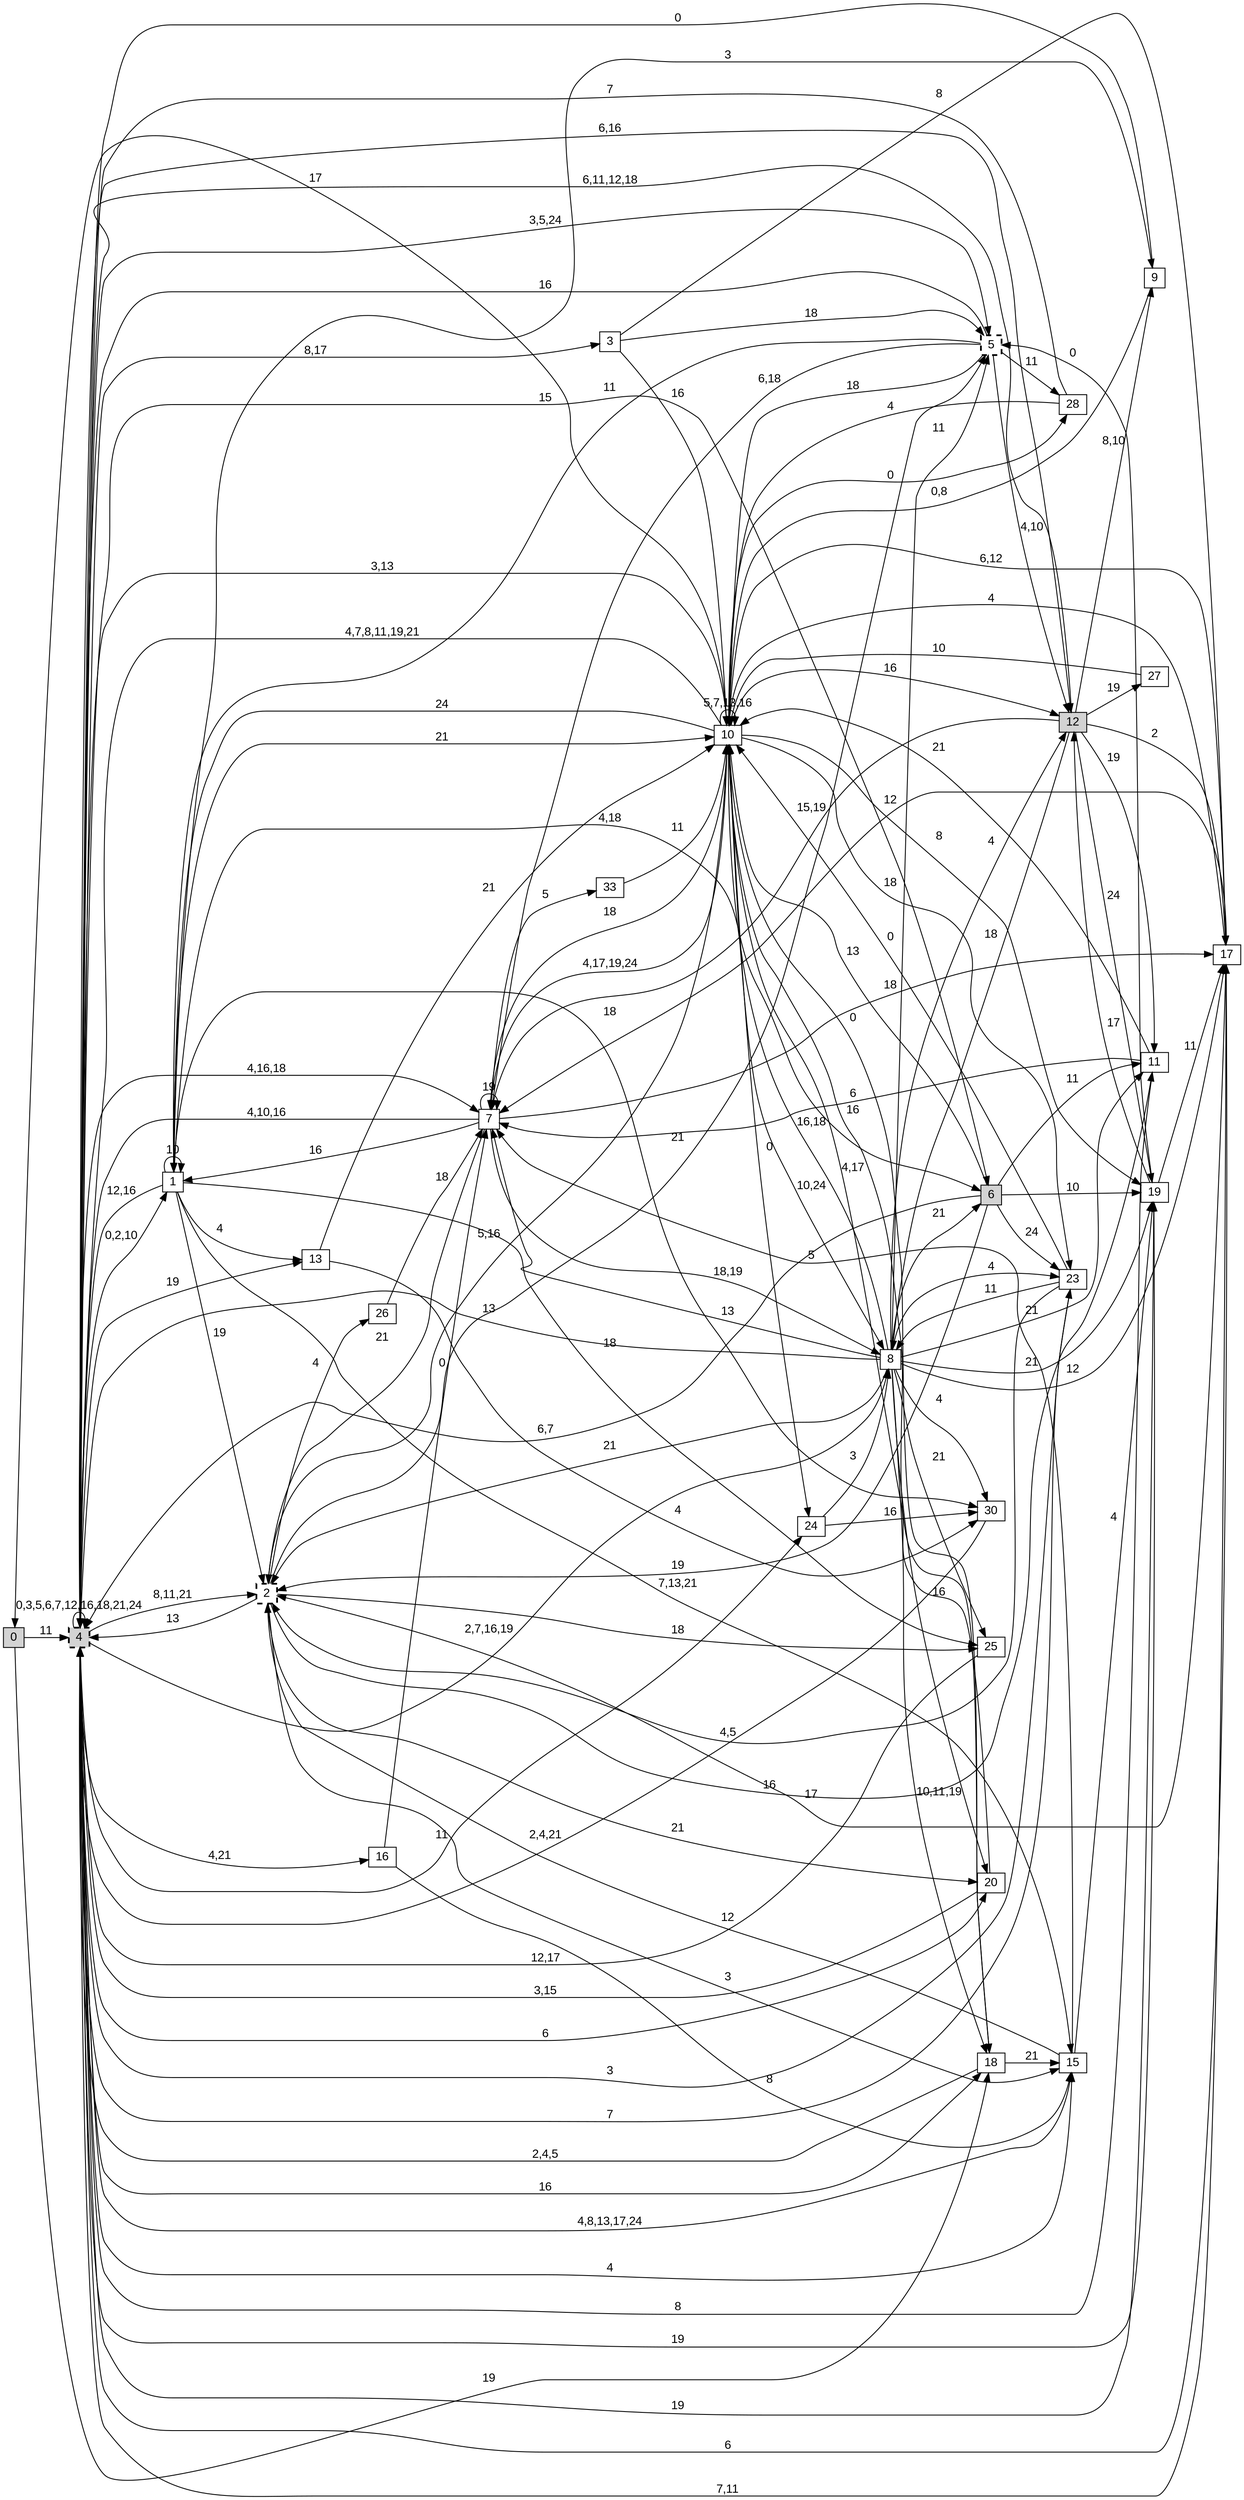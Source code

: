digraph "NDFA" {
  rankdir=LR
  node [shape=box width=0.1 height=0.1 fontname=Arial]
  edge [fontname=Arial]
/* Estados */
 s0 [label="0" style="filled"] /* I:1 F:0 D:0 */
 s1 [label="1" ] /* I:0 F:0 D:0 */
 s2 [label="2" style="bold,dashed"] /* I:0 F:1 D:0 */
 s3 [label="3" ] /* I:0 F:0 D:0 */
 s4 [label="4" style="filled,bold,dashed"] /* I:1 F:1 D:0 */
 s5 [label="5" style="bold,dashed"] /* I:0 F:1 D:0 */
 s6 [label="6" style="filled"] /* I:1 F:0 D:0 */
 s7 [label="7" ] /* I:0 F:0 D:0 */
 s8 [label="8" ] /* I:0 F:0 D:0 */
 s9 [label="9" ] /* I:0 F:0 D:0 */
 s10 [label="10" ] /* I:0 F:0 D:0 */
 s11 [label="11" ] /* I:0 F:0 D:0 */
 s12 [label="12" style="filled"] /* I:1 F:0 D:0 */
 s13 [label="13" ] /* I:0 F:0 D:0 */
 s15 [label="15" ] /* I:0 F:0 D:0 */
 s16 [label="16" ] /* I:0 F:0 D:0 */
 s17 [label="17" ] /* I:0 F:0 D:0 */
 s18 [label="18" ] /* I:0 F:0 D:0 */
 s19 [label="19" ] /* I:0 F:0 D:0 */
 s20 [label="20" ] /* I:0 F:0 D:0 */
 s23 [label="23" ] /* I:0 F:0 D:0 */
 s24 [label="24" ] /* I:0 F:0 D:0 */
 s25 [label="25" ] /* I:0 F:0 D:0 */
 s26 [label="26" ] /* I:0 F:0 D:0 */
 s27 [label="27" ] /* I:0 F:0 D:0 */
 s28 [label="28" ] /* I:0 F:0 D:0 */
 s30 [label="30" ] /* I:0 F:0 D:0 */
 s33 [label="33" ] /* I:0 F:0 D:0 */
/* Transiciones */
  s0 -> s4 [label="11"]
  s0 -> s18 [label="19"]
  s1 -> s1 [label="10"]
  s1 -> s2 [label="19"]
  s1 -> s4 [label="12,16"]
  s1 -> s6 [label="4,18"]
  s1 -> s9 [label="3"]
  s1 -> s10 [label="21"]
  s1 -> s13 [label="4"]
  s1 -> s15 [label="7,13,21"]
  s1 -> s25 [label="18"]
  s1 -> s30 [label="18"]
  s2 -> s4 [label="13"]
  s2 -> s5 [label="21"]
  s2 -> s10 [label="5,16"]
  s2 -> s11 [label="16"]
  s2 -> s15 [label="3"]
  s2 -> s20 [label="21"]
  s2 -> s25 [label="18"]
  s2 -> s26 [label="4"]
  s3 -> s5 [label="18"]
  s3 -> s10 [label="16"]
  s3 -> s17 [label="8"]
  s4 -> s1 [label="0,2,10"]
  s4 -> s2 [label="8,11,21"]
  s4 -> s3 [label="8,17"]
  s4 -> s4 [label="0,3,5,6,7,12,16,18,21,24"]
  s4 -> s5 [label="3,5,24"]
  s4 -> s6 [label="15"]
  s4 -> s7 [label="4,16,18"]
  s4 -> s8 [label="2,7,16,19"]
  s4 -> s10 [label="3,13"]
  s4 -> s12 [label="6,16"]
  s4 -> s13 [label="19"]
  s4 -> s15 [label="4"]
  s4 -> s16 [label="4,21"]
  s4 -> s17 [label="6"]
  s4 -> s18 [label="16"]
  s4 -> s19 [label="19"]
  s4 -> s20 [label="6"]
  s4 -> s23 [label="7"]
  s4 -> s24 [label="11"]
  s5 -> s1 [label="11"]
  s5 -> s4 [label="16"]
  s5 -> s7 [label="6,18"]
  s5 -> s10 [label="18"]
  s5 -> s12 [label="4,10"]
  s5 -> s28 [label="11"]
  s6 -> s2 [label="19"]
  s6 -> s4 [label="6,7"]
  s6 -> s10 [label="13"]
  s6 -> s11 [label="11"]
  s6 -> s19 [label="10"]
  s6 -> s23 [label="24"]
  s7 -> s1 [label="16"]
  s7 -> s2 [label="21"]
  s7 -> s4 [label="4,10,16"]
  s7 -> s7 [label="19"]
  s7 -> s8 [label="18,19"]
  s7 -> s10 [label="4,17,19,24"]
  s7 -> s17 [label="18"]
  s7 -> s33 [label="5"]
  s8 -> s2 [label="21"]
  s8 -> s4 [label="13"]
  s8 -> s5 [label="11"]
  s8 -> s6 [label="21"]
  s8 -> s7 [label="13"]
  s8 -> s10 [label="16,18"]
  s8 -> s11 [label="21"]
  s8 -> s12 [label="4"]
  s8 -> s17 [label="12"]
  s8 -> s18 [label="10,11,19"]
  s8 -> s19 [label="21"]
  s8 -> s20 [label="16"]
  s8 -> s23 [label="4"]
  s8 -> s25 [label="21"]
  s8 -> s30 [label="4"]
  s9 -> s4 [label="0"]
  s9 -> s10 [label="0,8"]
  s10 -> s0 [label="17"]
  s10 -> s1 [label="24"]
  s10 -> s4 [label="4,7,8,11,19,21"]
  s10 -> s7 [label="18"]
  s10 -> s8 [label="10,24"]
  s10 -> s10 [label="5,7,13,16"]
  s10 -> s12 [label="16"]
  s10 -> s17 [label="6,12"]
  s10 -> s18 [label="16"]
  s10 -> s19 [label="8"]
  s10 -> s23 [label="18"]
  s10 -> s24 [label="0"]
  s10 -> s28 [label="0"]
  s11 -> s4 [label="8"]
  s11 -> s7 [label="6"]
  s11 -> s10 [label="21"]
  s12 -> s4 [label="6,11,12,18"]
  s12 -> s7 [label="15,19"]
  s12 -> s8 [label="18"]
  s12 -> s9 [label="8,10"]
  s12 -> s11 [label="19"]
  s12 -> s17 [label="2"]
  s12 -> s19 [label="24"]
  s12 -> s27 [label="19"]
  s13 -> s10 [label="21"]
  s13 -> s30 [label="4"]
  s15 -> s2 [label="12"]
  s15 -> s4 [label="4,8,13,17,24"]
  s15 -> s7 [label="5"]
  s15 -> s19 [label="4"]
  s16 -> s7 [label="0"]
  s16 -> s15 [label="8"]
  s17 -> s2 [label="17"]
  s17 -> s4 [label="7,11"]
  s17 -> s7 [label="12"]
  s17 -> s10 [label="4"]
  s18 -> s4 [label="2,4,5"]
  s18 -> s10 [label="0"]
  s18 -> s15 [label="21"]
  s19 -> s4 [label="19"]
  s19 -> s5 [label="0"]
  s19 -> s12 [label="17"]
  s19 -> s17 [label="11"]
  s20 -> s4 [label="3,15"]
  s20 -> s10 [label="4,17"]
  s23 -> s2 [label="4,5"]
  s23 -> s4 [label="3"]
  s23 -> s8 [label="11"]
  s23 -> s10 [label="0"]
  s24 -> s8 [label="3"]
  s24 -> s30 [label="16"]
  s25 -> s4 [label="12,17"]
  s26 -> s7 [label="18"]
  s27 -> s10 [label="10"]
  s28 -> s4 [label="7"]
  s28 -> s10 [label="4"]
  s30 -> s4 [label="2,4,21"]
  s33 -> s10 [label="11"]
}
